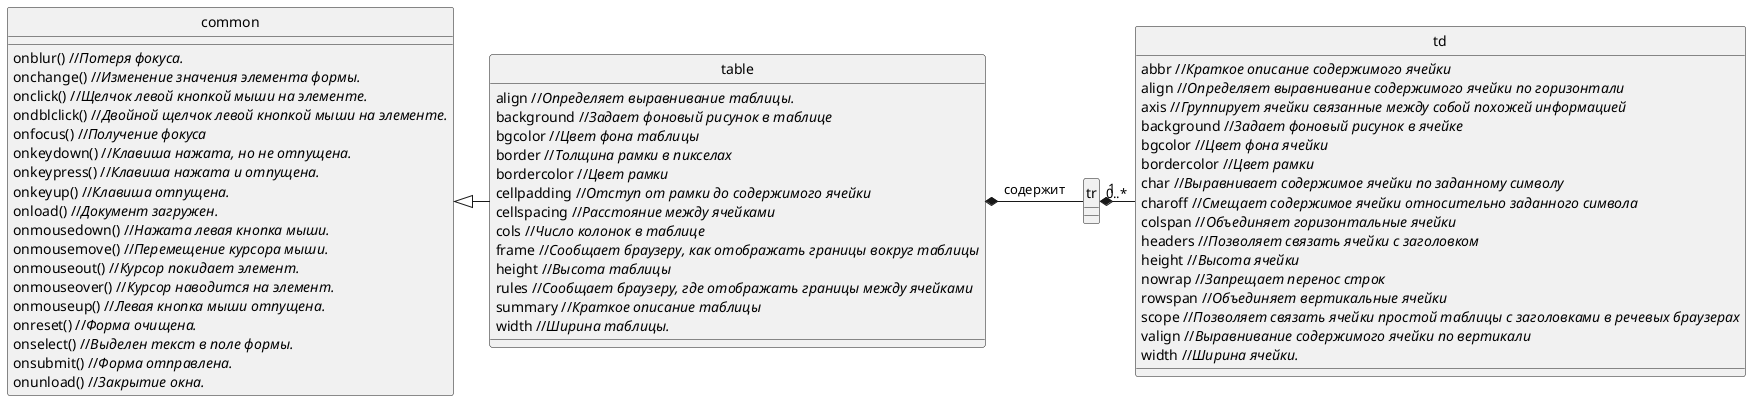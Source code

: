 @startuml
hide circle
' hide member

common <|- table
table *- tr : содержит
tr "1" *- "0..*" td

class common {
onblur() //<i>Потеря фокуса.
onchange() //<i>Изменение значения элемента формы.
onclick() //<i>Щелчок левой кнопкой мыши на элементе.
ondblclick() //<i>Двойной щелчок левой кнопкой мыши на элементе.
onfocus() //<i>Получение фокуса
onkeydown() //<i>Клавиша нажата, но не отпущена.
onkeypress() //<i>Клавиша нажата и отпущена.
onkeyup() //<i>Клавиша отпущена.
onload() //<i>Документ загружен.
onmousedown() //<i>Нажата левая кнопка мыши.
onmousemove() //<i>Перемещение курсора мыши.
onmouseout() //<i>Курсор покидает элемент.
onmouseover() //<i>Курсор наводится на элемент.
onmouseup() //<i>Левая кнопка мыши отпущена.
onreset() //<i>Форма очищена.
onselect() //<i>Выделен текст в поле формы.
onsubmit() //<i>Форма отправлена.
onunload() //<i>Закрытие окна.
}

class table {
align //<i>Определяет выравнивание таблицы. 
background //<i>Задает фоновый рисунок в таблице
bgcolor //<i>Цвет фона таблицы 
border //<i>Толщина рамки в пикселах 
bordercolor //<i>Цвет рамки
cellpadding //<i>Отступ от рамки до содержимого ячейки
cellspacing //<i>Расстояние между ячейками
cols //<i>Число колонок в таблице
frame //<i>Сообщает браузеру, как отображать границы вокруг таблицы
height //<i>Высота таблицы
rules //<i>Сообщает браузеру, где отображать границы между ячейками
summary //<i>Краткое описание таблицы
width //<i>Ширина таблицы.
}

class tr {
}

class td {
abbr //<i>Краткое описание содержимого ячейки
align //<i>Определяет выравнивание содержимого ячейки по горизонтали
axis //<i>Группирует ячейки связанные между собой похожей информацией
background //<i>Задает фоновый рисунок в ячейке
bgcolor //<i>Цвет фона ячейки
bordercolor //<i>Цвет рамки
char //<i>Выравнивает содержимое ячейки по заданному символу
charoff //<i>Смещает содержимое ячейки относительно заданного символа
colspan //<i>Объединяет горизонтальные ячейки
headers //<i>Позволяет связать ячейки с заголовком
height //<i>Высота ячейки
nowrap //<i>Запрещает перенос строк
rowspan //<i>Объединяет вертикальные ячейки
scope //<i>Позволяет связать ячейки простой таблицы с заголовками в речевых браузерах
valign //<i>Выравнивание содержимого ячейки по вертикали
width //<i>Ширина ячейки.
}
@enduml